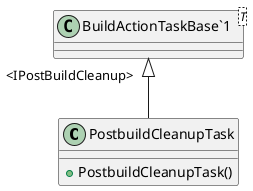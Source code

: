 @startuml
class PostbuildCleanupTask {
    + PostbuildCleanupTask()
}
class "BuildActionTaskBase`1"<T> {
}
"BuildActionTaskBase`1" "<IPostBuildCleanup>" <|-- PostbuildCleanupTask
@enduml
